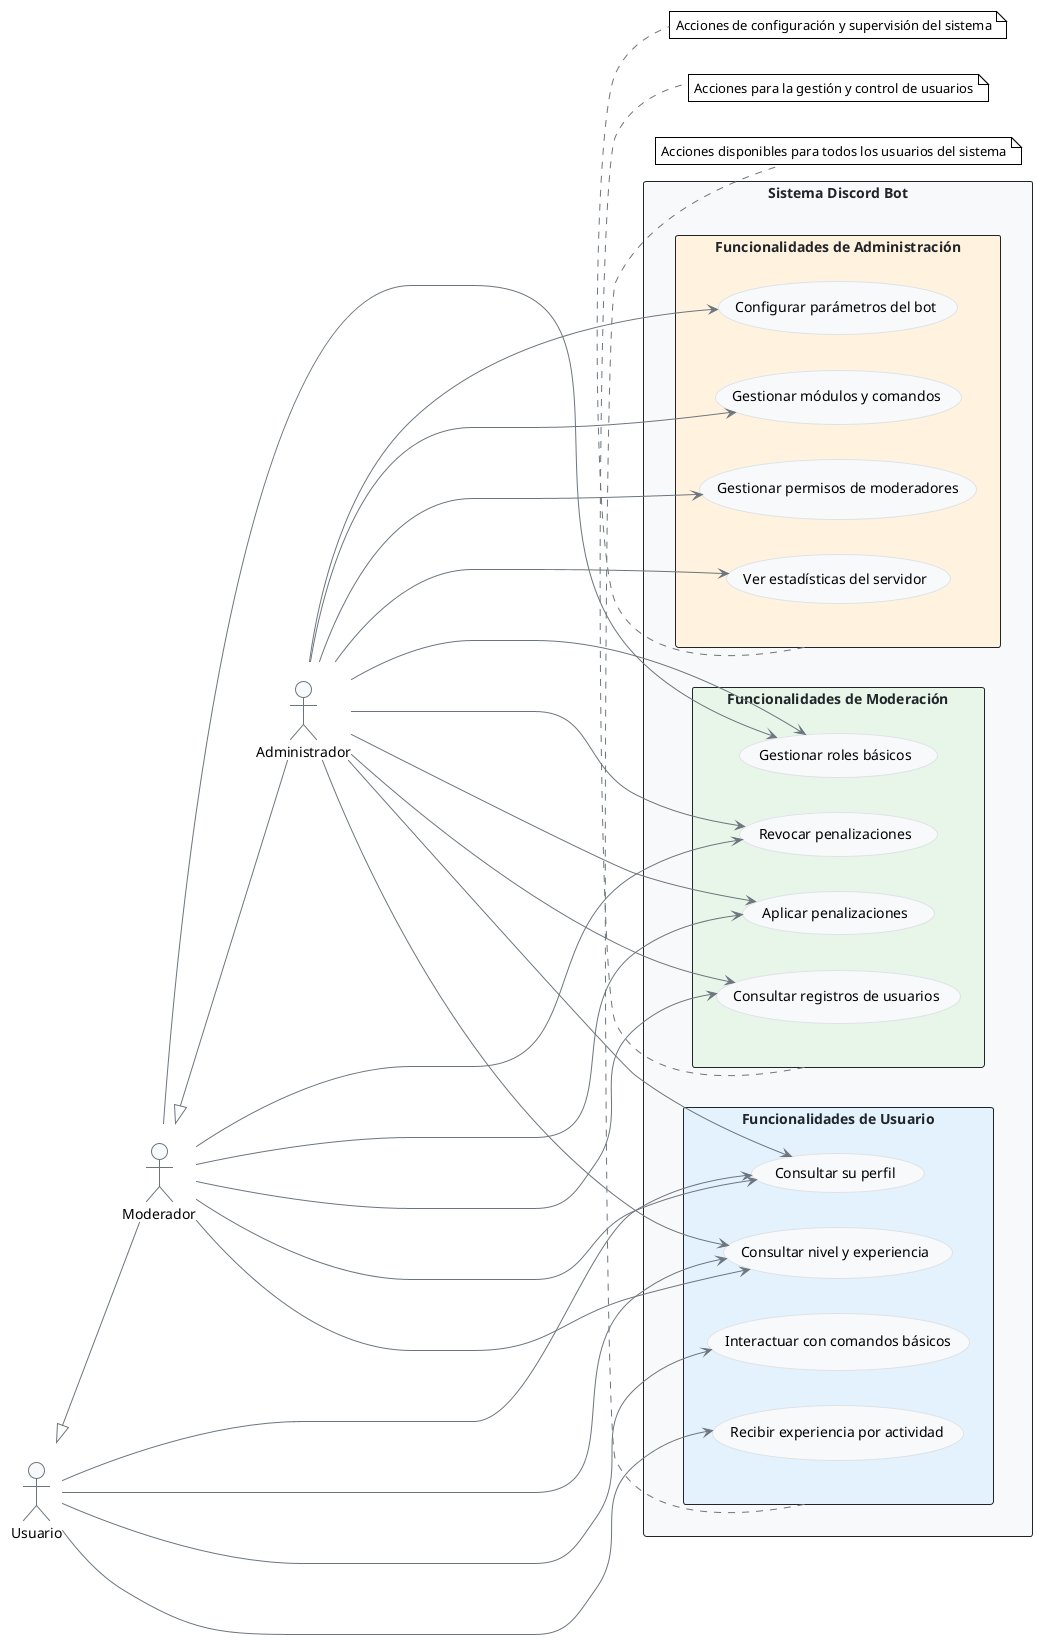 @startuml "Discord Bot - Casos de Uso"
!theme plain
skinparam Linetype orthogonal
skinparam packageStyle rectangle
skinparam usecaseBackgroundColor #F8F9FA
skinparam usecaseBorderColor #DEE2E6
skinparam actorBackgroundColor #F8F9FA
skinparam actorBorderColor #6C757D
skinparam arrowColor #6C757D
skinparam rectangleBorderColor #212529
skinparam rectangleFontColor #212529
skinparam rectangleBackgroundColor #F8F9FA

left to right direction

' Actores con iconos mejorados
:Usuario: as user << (U,#4F86C6) >>
:Moderador: as mod << (M,#20C997) >>
:Administrador: as admin << (A,#DC3545) >>

' Agrupación de casos de uso por funcionalidad
rectangle "Sistema Discord Bot" {
  package "Funcionalidades de Usuario" #E3F2FD {
    usecase "Consultar su perfil" as UC1
    usecase "Consultar nivel y experiencia" as UC2
    usecase "Interactuar con comandos básicos" as UC3
    usecase "Recibir experiencia por actividad" as UC4
  }
  
  package "Funcionalidades de Moderación" #E8F5E9 {
    usecase "Aplicar penalizaciones" as UC5
    usecase "Consultar registros de usuarios" as UC6
    usecase "Gestionar roles básicos" as UC7
    usecase "Revocar penalizaciones" as UC8
  }
  
  package "Funcionalidades de Administración" #FFF3E0 {
    usecase "Configurar parámetros del bot" as UC9
    usecase "Gestionar módulos y comandos" as UC10
    usecase "Gestionar permisos de moderadores" as UC11
    usecase "Ver estadísticas del servidor" as UC12
  }
}

' Relaciones con líneas mejoradas
user --> UC1
user --> UC2
user --> UC3
user --> UC4

mod --> UC5
mod --> UC6
mod --> UC7
mod --> UC8
mod ---> UC1
mod ---> UC2

admin --> UC9
admin --> UC10
admin --> UC11
admin --> UC12
admin ----> UC5
admin ----> UC6
admin ----> UC7
admin ----> UC8
admin ------> UC1
admin ------> UC2

' Jerarquía de actores
user <|-- mod
mod <|-- admin

' Notas explicativas
note bottom of "Funcionalidades de Usuario"
  Acciones disponibles para todos los usuarios del sistema
end note

note bottom of "Funcionalidades de Moderación"
  Acciones para la gestión y control de usuarios
end note

note bottom of "Funcionalidades de Administración"
  Acciones de configuración y supervisión del sistema
end note

@enduml